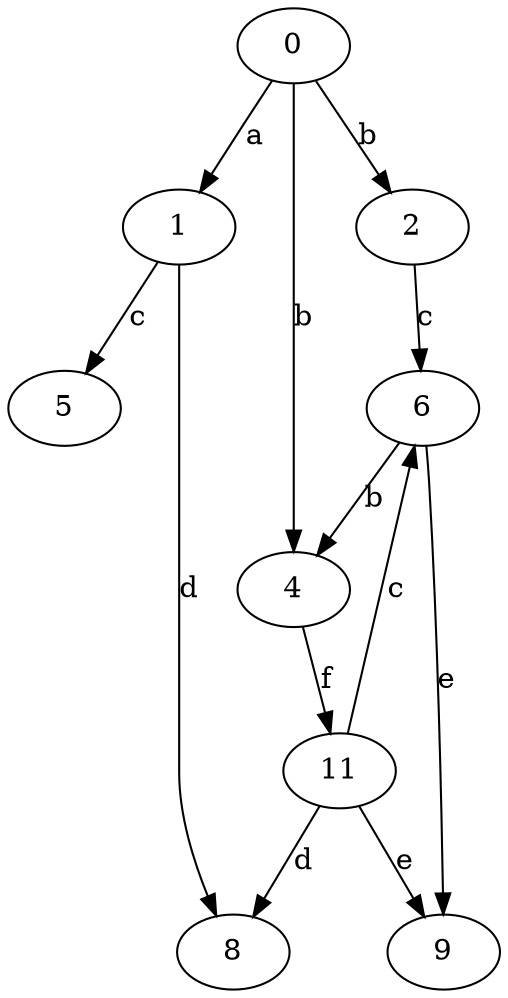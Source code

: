 strict digraph  {
0;
1;
2;
4;
5;
6;
8;
9;
11;
0 -> 1  [label=a];
0 -> 2  [label=b];
0 -> 4  [label=b];
1 -> 5  [label=c];
1 -> 8  [label=d];
2 -> 6  [label=c];
4 -> 11  [label=f];
6 -> 4  [label=b];
6 -> 9  [label=e];
11 -> 6  [label=c];
11 -> 8  [label=d];
11 -> 9  [label=e];
}
